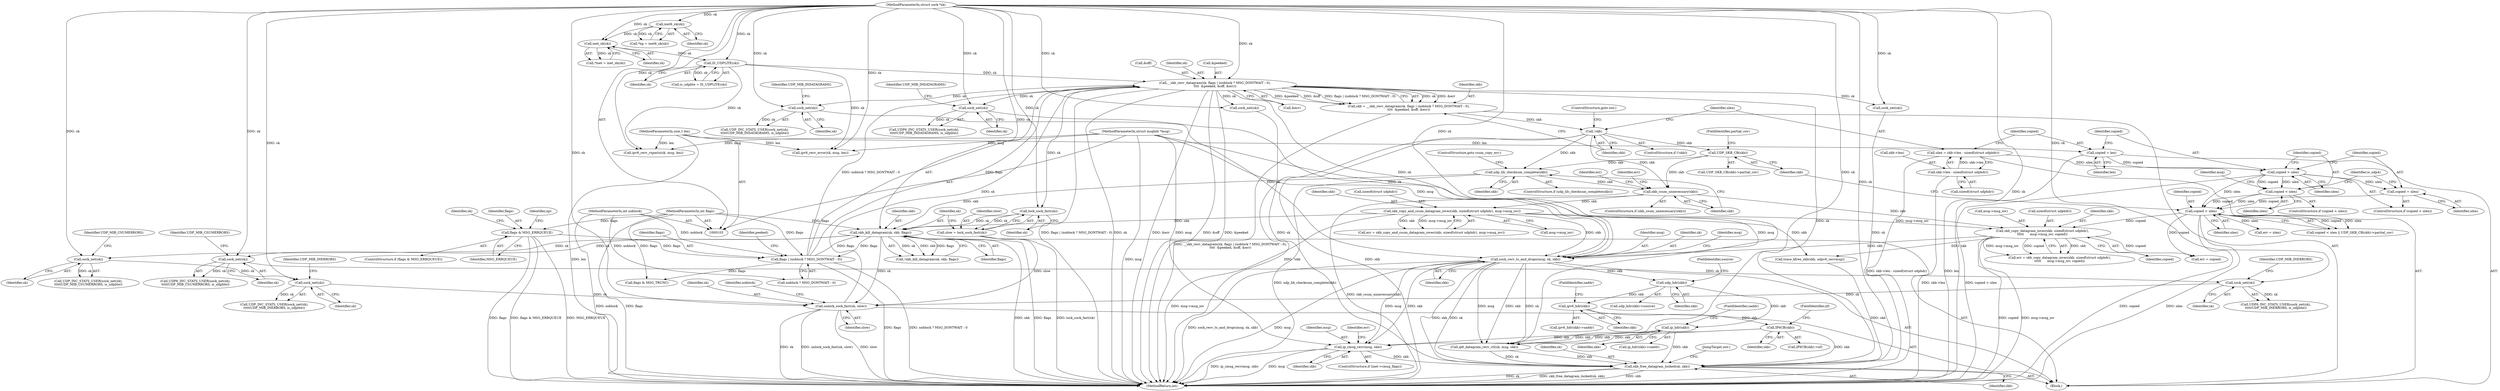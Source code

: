 digraph "0_linux_bceaa90240b6019ed73b49965eac7d167610be69_4@API" {
"1000400" [label="(Call,ip_cmsg_recv(msg, skb))"];
"1000312" [label="(Call,sock_recv_ts_and_drops(msg, sk, skb))"];
"1000106" [label="(MethodParameterIn,struct msghdr *msg)"];
"1000302" [label="(Call,sock_net(sk))"];
"1000167" [label="(Call,__skb_recv_datagram(sk, flags | (noblock ? MSG_DONTWAIT : 0),\n\t\t\t\t  &peeked, &off, &err))"];
"1000134" [label="(Call,IS_UDPLITE(sk))"];
"1000120" [label="(Call,inet_sk(sk))"];
"1000115" [label="(Call,inet6_sk(sk))"];
"1000105" [label="(MethodParameterIn,struct sock *sk)"];
"1000469" [label="(Call,unlock_sock_fast(sk, slow))"];
"1000439" [label="(Call,skb_kill_datagram(sk, skb, flags))"];
"1000435" [label="(Call,lock_sock_fast(sk))"];
"1000232" [label="(Call,udp_lib_checksum_complete(skb))"];
"1000227" [label="(Call,UDP_SKB_CB(skb))"];
"1000182" [label="(Call,!skb)"];
"1000165" [label="(Call,skb = __skb_recv_datagram(sk, flags | (noblock ? MSG_DONTWAIT : 0),\n\t\t\t\t  &peeked, &off, &err))"];
"1000252" [label="(Call,skb_copy_and_csum_datagram_iovec(skb, sizeof(struct udphdr), msg->msg_iov))"];
"1000236" [label="(Call,skb_csum_unnecessary(skb))"];
"1000169" [label="(Call,flags | (noblock ? MSG_DONTWAIT : 0))"];
"1000139" [label="(Call,flags & MSG_ERRQUEUE)"];
"1000109" [label="(MethodParameterIn,int flags)"];
"1000108" [label="(MethodParameterIn,int noblock)"];
"1000453" [label="(Call,sock_net(sk))"];
"1000448" [label="(Call,sock_net(sk))"];
"1000465" [label="(Call,sock_net(sk))"];
"1000460" [label="(Call,sock_net(sk))"];
"1000433" [label="(Call,slow = lock_sock_fast(sk))"];
"1000308" [label="(Call,sock_net(sk))"];
"1000240" [label="(Call,skb_copy_datagram_iovec(skb, sizeof(struct udphdr),\n\t\t\t\t\t      msg->msg_iov, copied))"];
"1000223" [label="(Call,copied < ulen)"];
"1000200" [label="(Call,copied = ulen)"];
"1000197" [label="(Call,copied > ulen)"];
"1000193" [label="(Call,copied = len)"];
"1000107" [label="(MethodParameterIn,size_t len)"];
"1000185" [label="(Call,ulen = skb->len - sizeof(struct udphdr))"];
"1000187" [label="(Call,skb->len - sizeof(struct udphdr))"];
"1000205" [label="(Call,copied < ulen)"];
"1000352" [label="(Call,ip_hdr(skb))"];
"1000339" [label="(Call,udp_hdr(skb))"];
"1000384" [label="(Call,IP6CB(skb))"];
"1000371" [label="(Call,ipv6_hdr(skb))"];
"1000426" [label="(Call,skb_free_datagram_locked(sk, skb))"];
"1000231" [label="(ControlStructure,if (udp_lib_checksum_complete(skb)))"];
"1000422" [label="(Call,err = ulen)"];
"1000200" [label="(Call,copied = ulen)"];
"1000242" [label="(Call,sizeof(struct udphdr))"];
"1000455" [label="(Identifier,UDP_MIB_INERRORS)"];
"1000226" [label="(Call,UDP_SKB_CB(skb)->partial_cov)"];
"1000171" [label="(Call,noblock ? MSG_DONTWAIT : 0)"];
"1000232" [label="(Call,udp_lib_checksum_complete(skb))"];
"1000339" [label="(Call,udp_hdr(skb))"];
"1000177" [label="(Call,&off)"];
"1000450" [label="(Identifier,UDP_MIB_CSUMERRORS)"];
"1000434" [label="(Identifier,slow)"];
"1000241" [label="(Identifier,skb)"];
"1000191" [label="(Call,sizeof(struct udphdr))"];
"1000426" [label="(Call,skb_free_datagram_locked(sk, skb))"];
"1000383" [label="(Call,IP6CB(skb)->iif)"];
"1000134" [label="(Call,IS_UDPLITE(sk))"];
"1000469" [label="(Call,unlock_sock_fast(sk, slow))"];
"1000402" [label="(Identifier,skb)"];
"1000290" [label="(Call,sock_net(sk))"];
"1000449" [label="(Identifier,sk)"];
"1000439" [label="(Call,skb_kill_datagram(sk, skb, flags))"];
"1000224" [label="(Identifier,copied)"];
"1000253" [label="(Identifier,skb)"];
"1000269" [label="(Call,trace_kfree_skb(skb, udpv6_recvmsg))"];
"1000318" [label="(Identifier,msg)"];
"1000341" [label="(FieldIdentifier,source)"];
"1000307" [label="(Call,UDP6_INC_STATS_USER(sock_net(sk),\n\t\t\t\t\tUDP_MIB_INDATAGRAMS, is_udplite))"];
"1000168" [label="(Identifier,sk)"];
"1000108" [label="(MethodParameterIn,int noblock)"];
"1000247" [label="(Identifier,copied)"];
"1000462" [label="(Identifier,UDP_MIB_CSUMERRORS)"];
"1000473" [label="(Identifier,noblock)"];
"1000140" [label="(Identifier,flags)"];
"1000452" [label="(Call,UDP_INC_STATS_USER(sock_net(sk),\n\t\t\t\t\tUDP_MIB_INERRORS, is_udplite))"];
"1000464" [label="(Call,UDP6_INC_STATS_USER(sock_net(sk),\n\t\t\t\t\tUDP_MIB_INERRORS, is_udplite))"];
"1000352" [label="(Call,ip_hdr(skb))"];
"1000284" [label="(Call,sock_net(sk))"];
"1000442" [label="(Identifier,flags)"];
"1000384" [label="(Call,IP6CB(skb))"];
"1000415" [label="(Call,err = copied)"];
"1000302" [label="(Call,sock_net(sk))"];
"1000195" [label="(Identifier,len)"];
"1000309" [label="(Identifier,sk)"];
"1000385" [label="(Identifier,skb)"];
"1000109" [label="(MethodParameterIn,int flags)"];
"1000448" [label="(Call,sock_net(sk))"];
"1000222" [label="(Call,copied < ulen || UDP_SKB_CB(skb)->partial_cov)"];
"1000113" [label="(Call,*np = inet6_sk(sk))"];
"1000438" [label="(Call,!skb_kill_datagram(sk, skb, flags))"];
"1000116" [label="(Identifier,sk)"];
"1000185" [label="(Call,ulen = skb->len - sizeof(struct udphdr))"];
"1000227" [label="(Call,UDP_SKB_CB(skb))"];
"1000181" [label="(ControlStructure,if (!skb))"];
"1000436" [label="(Identifier,sk)"];
"1000170" [label="(Identifier,flags)"];
"1000201" [label="(Identifier,copied)"];
"1000187" [label="(Call,skb->len - sizeof(struct udphdr))"];
"1000467" [label="(Identifier,UDP_MIB_INERRORS)"];
"1000435" [label="(Call,lock_sock_fast(sk))"];
"1000233" [label="(Identifier,skb)"];
"1000459" [label="(Call,UDP6_INC_STATS_USER(sock_net(sk),\n\t\t\t\t\tUDP_MIB_CSUMERRORS, is_udplite))"];
"1000244" [label="(Call,msg->msg_iov)"];
"1000373" [label="(FieldIdentifier,saddr)"];
"1000106" [label="(MethodParameterIn,struct msghdr *msg)"];
"1000139" [label="(Call,flags & MSG_ERRQUEUE)"];
"1000308" [label="(Call,sock_net(sk))"];
"1000202" [label="(Identifier,ulen)"];
"1000400" [label="(Call,ip_cmsg_recv(msg, skb))"];
"1000301" [label="(Call,UDP_INC_STATS_USER(sock_net(sk),\n\t\t\t\t\tUDP_MIB_INDATAGRAMS, is_udplite))"];
"1000210" [label="(Identifier,msg)"];
"1000470" [label="(Identifier,sk)"];
"1000182" [label="(Call,!skb)"];
"1000184" [label="(ControlStructure,goto out;)"];
"1000107" [label="(MethodParameterIn,size_t len)"];
"1000471" [label="(Identifier,slow)"];
"1000225" [label="(Identifier,ulen)"];
"1000206" [label="(Identifier,copied)"];
"1000372" [label="(Identifier,skb)"];
"1000183" [label="(Identifier,skb)"];
"1000223" [label="(Call,copied < ulen)"];
"1000304" [label="(Identifier,UDP_MIB_INDATAGRAMS)"];
"1000338" [label="(Call,udp_hdr(skb)->source)"];
"1000105" [label="(MethodParameterIn,struct sock *sk)"];
"1000483" [label="(MethodReturn,int)"];
"1000411" [label="(Call,ip6_datagram_recv_ctl(sk, msg, skb))"];
"1000340" [label="(Identifier,skb)"];
"1000427" [label="(Identifier,sk)"];
"1000354" [label="(FieldIdentifier,saddr)"];
"1000447" [label="(Call,UDP_INC_STATS_USER(sock_net(sk),\n\t\t\t\t\tUDP_MIB_CSUMERRORS, is_udplite))"];
"1000198" [label="(Identifier,copied)"];
"1000167" [label="(Call,__skb_recv_datagram(sk, flags | (noblock ? MSG_DONTWAIT : 0),\n\t\t\t\t  &peeked, &off, &err))"];
"1000214" [label="(Identifier,is_udp4)"];
"1000419" [label="(Call,flags & MSG_TRUNC)"];
"1000138" [label="(ControlStructure,if (flags & MSG_ERRQUEUE))"];
"1000169" [label="(Call,flags | (noblock ? MSG_DONTWAIT : 0))"];
"1000120" [label="(Call,inet_sk(sk))"];
"1000239" [label="(Identifier,err)"];
"1000166" [label="(Identifier,skb)"];
"1000186" [label="(Identifier,ulen)"];
"1000111" [label="(Block,)"];
"1000401" [label="(Identifier,msg)"];
"1000454" [label="(Identifier,sk)"];
"1000236" [label="(Call,skb_csum_unnecessary(skb))"];
"1000207" [label="(Identifier,ulen)"];
"1000160" [label="(Call,ipv6_recv_rxpmtu(sk, msg, len))"];
"1000250" [label="(Call,err = skb_copy_and_csum_datagram_iovec(skb, sizeof(struct udphdr), msg->msg_iov))"];
"1000460" [label="(Call,sock_net(sk))"];
"1000197" [label="(Call,copied > ulen)"];
"1000199" [label="(Identifier,ulen)"];
"1000429" [label="(JumpTarget,out:)"];
"1000351" [label="(Call,ip_hdr(skb)->saddr)"];
"1000115" [label="(Call,inet6_sk(sk))"];
"1000370" [label="(Call,ipv6_hdr(skb)->saddr)"];
"1000252" [label="(Call,skb_copy_and_csum_datagram_iovec(skb, sizeof(struct udphdr), msg->msg_iov))"];
"1000396" [label="(ControlStructure,if (inet->cmsg_flags))"];
"1000141" [label="(Identifier,MSG_ERRQUEUE)"];
"1000204" [label="(ControlStructure,if (copied < ulen))"];
"1000371" [label="(Call,ipv6_hdr(skb))"];
"1000234" [label="(ControlStructure,goto csum_copy_err;)"];
"1000303" [label="(Identifier,sk)"];
"1000228" [label="(Identifier,skb)"];
"1000150" [label="(Identifier,np)"];
"1000461" [label="(Identifier,sk)"];
"1000165" [label="(Call,skb = __skb_recv_datagram(sk, flags | (noblock ? MSG_DONTWAIT : 0),\n\t\t\t\t  &peeked, &off, &err))"];
"1000312" [label="(Call,sock_recv_ts_and_drops(msg, sk, skb))"];
"1000205" [label="(Call,copied < ulen)"];
"1000194" [label="(Identifier,copied)"];
"1000386" [label="(FieldIdentifier,iif)"];
"1000135" [label="(Identifier,sk)"];
"1000176" [label="(Identifier,peeked)"];
"1000453" [label="(Call,sock_net(sk))"];
"1000143" [label="(Call,ipv6_recv_error(sk, msg, len))"];
"1000179" [label="(Call,&err)"];
"1000229" [label="(FieldIdentifier,partial_cov)"];
"1000256" [label="(Call,msg->msg_iov)"];
"1000235" [label="(ControlStructure,if (skb_csum_unnecessary(skb)))"];
"1000466" [label="(Identifier,sk)"];
"1000254" [label="(Call,sizeof(struct udphdr))"];
"1000240" [label="(Call,skb_copy_datagram_iovec(skb, sizeof(struct udphdr),\n\t\t\t\t\t      msg->msg_iov, copied))"];
"1000433" [label="(Call,slow = lock_sock_fast(sk))"];
"1000441" [label="(Identifier,skb)"];
"1000121" [label="(Identifier,sk)"];
"1000313" [label="(Identifier,msg)"];
"1000196" [label="(ControlStructure,if (copied > ulen))"];
"1000237" [label="(Identifier,skb)"];
"1000353" [label="(Identifier,skb)"];
"1000175" [label="(Call,&peeked)"];
"1000188" [label="(Call,skb->len)"];
"1000315" [label="(Identifier,skb)"];
"1000238" [label="(Call,err = skb_copy_datagram_iovec(skb, sizeof(struct udphdr),\n\t\t\t\t\t      msg->msg_iov, copied))"];
"1000416" [label="(Identifier,err)"];
"1000193" [label="(Call,copied = len)"];
"1000440" [label="(Identifier,sk)"];
"1000251" [label="(Identifier,err)"];
"1000428" [label="(Identifier,skb)"];
"1000314" [label="(Identifier,sk)"];
"1000310" [label="(Identifier,UDP_MIB_INDATAGRAMS)"];
"1000144" [label="(Identifier,sk)"];
"1000118" [label="(Call,*inet = inet_sk(sk))"];
"1000465" [label="(Call,sock_net(sk))"];
"1000132" [label="(Call,is_udplite = IS_UDPLITE(sk))"];
"1000400" -> "1000396"  [label="AST: "];
"1000400" -> "1000402"  [label="CFG: "];
"1000401" -> "1000400"  [label="AST: "];
"1000402" -> "1000400"  [label="AST: "];
"1000416" -> "1000400"  [label="CFG: "];
"1000400" -> "1000483"  [label="DDG: msg"];
"1000400" -> "1000483"  [label="DDG: ip_cmsg_recv(msg, skb)"];
"1000312" -> "1000400"  [label="DDG: msg"];
"1000312" -> "1000400"  [label="DDG: skb"];
"1000106" -> "1000400"  [label="DDG: msg"];
"1000352" -> "1000400"  [label="DDG: skb"];
"1000384" -> "1000400"  [label="DDG: skb"];
"1000400" -> "1000426"  [label="DDG: skb"];
"1000312" -> "1000111"  [label="AST: "];
"1000312" -> "1000315"  [label="CFG: "];
"1000313" -> "1000312"  [label="AST: "];
"1000314" -> "1000312"  [label="AST: "];
"1000315" -> "1000312"  [label="AST: "];
"1000318" -> "1000312"  [label="CFG: "];
"1000312" -> "1000483"  [label="DDG: sock_recv_ts_and_drops(msg, sk, skb)"];
"1000312" -> "1000483"  [label="DDG: msg"];
"1000106" -> "1000312"  [label="DDG: msg"];
"1000302" -> "1000312"  [label="DDG: sk"];
"1000167" -> "1000312"  [label="DDG: sk"];
"1000308" -> "1000312"  [label="DDG: sk"];
"1000105" -> "1000312"  [label="DDG: sk"];
"1000252" -> "1000312"  [label="DDG: skb"];
"1000240" -> "1000312"  [label="DDG: skb"];
"1000312" -> "1000339"  [label="DDG: skb"];
"1000312" -> "1000411"  [label="DDG: sk"];
"1000312" -> "1000411"  [label="DDG: msg"];
"1000312" -> "1000411"  [label="DDG: skb"];
"1000312" -> "1000426"  [label="DDG: sk"];
"1000312" -> "1000426"  [label="DDG: skb"];
"1000106" -> "1000103"  [label="AST: "];
"1000106" -> "1000483"  [label="DDG: msg"];
"1000106" -> "1000143"  [label="DDG: msg"];
"1000106" -> "1000160"  [label="DDG: msg"];
"1000106" -> "1000411"  [label="DDG: msg"];
"1000302" -> "1000301"  [label="AST: "];
"1000302" -> "1000303"  [label="CFG: "];
"1000303" -> "1000302"  [label="AST: "];
"1000304" -> "1000302"  [label="CFG: "];
"1000302" -> "1000301"  [label="DDG: sk"];
"1000167" -> "1000302"  [label="DDG: sk"];
"1000105" -> "1000302"  [label="DDG: sk"];
"1000167" -> "1000165"  [label="AST: "];
"1000167" -> "1000179"  [label="CFG: "];
"1000168" -> "1000167"  [label="AST: "];
"1000169" -> "1000167"  [label="AST: "];
"1000175" -> "1000167"  [label="AST: "];
"1000177" -> "1000167"  [label="AST: "];
"1000179" -> "1000167"  [label="AST: "];
"1000165" -> "1000167"  [label="CFG: "];
"1000167" -> "1000483"  [label="DDG: sk"];
"1000167" -> "1000483"  [label="DDG: flags | (noblock ? MSG_DONTWAIT : 0)"];
"1000167" -> "1000483"  [label="DDG: &err"];
"1000167" -> "1000483"  [label="DDG: &off"];
"1000167" -> "1000483"  [label="DDG: &peeked"];
"1000167" -> "1000165"  [label="DDG: sk"];
"1000167" -> "1000165"  [label="DDG: &err"];
"1000167" -> "1000165"  [label="DDG: &peeked"];
"1000167" -> "1000165"  [label="DDG: &off"];
"1000167" -> "1000165"  [label="DDG: flags | (noblock ? MSG_DONTWAIT : 0)"];
"1000134" -> "1000167"  [label="DDG: sk"];
"1000469" -> "1000167"  [label="DDG: sk"];
"1000105" -> "1000167"  [label="DDG: sk"];
"1000169" -> "1000167"  [label="DDG: flags"];
"1000169" -> "1000167"  [label="DDG: noblock ? MSG_DONTWAIT : 0"];
"1000167" -> "1000284"  [label="DDG: sk"];
"1000167" -> "1000290"  [label="DDG: sk"];
"1000167" -> "1000308"  [label="DDG: sk"];
"1000167" -> "1000426"  [label="DDG: sk"];
"1000167" -> "1000435"  [label="DDG: sk"];
"1000134" -> "1000132"  [label="AST: "];
"1000134" -> "1000135"  [label="CFG: "];
"1000135" -> "1000134"  [label="AST: "];
"1000132" -> "1000134"  [label="CFG: "];
"1000134" -> "1000132"  [label="DDG: sk"];
"1000120" -> "1000134"  [label="DDG: sk"];
"1000105" -> "1000134"  [label="DDG: sk"];
"1000134" -> "1000143"  [label="DDG: sk"];
"1000134" -> "1000160"  [label="DDG: sk"];
"1000120" -> "1000118"  [label="AST: "];
"1000120" -> "1000121"  [label="CFG: "];
"1000121" -> "1000120"  [label="AST: "];
"1000118" -> "1000120"  [label="CFG: "];
"1000120" -> "1000118"  [label="DDG: sk"];
"1000115" -> "1000120"  [label="DDG: sk"];
"1000105" -> "1000120"  [label="DDG: sk"];
"1000115" -> "1000113"  [label="AST: "];
"1000115" -> "1000116"  [label="CFG: "];
"1000116" -> "1000115"  [label="AST: "];
"1000113" -> "1000115"  [label="CFG: "];
"1000115" -> "1000113"  [label="DDG: sk"];
"1000105" -> "1000115"  [label="DDG: sk"];
"1000105" -> "1000103"  [label="AST: "];
"1000105" -> "1000483"  [label="DDG: sk"];
"1000105" -> "1000143"  [label="DDG: sk"];
"1000105" -> "1000160"  [label="DDG: sk"];
"1000105" -> "1000284"  [label="DDG: sk"];
"1000105" -> "1000290"  [label="DDG: sk"];
"1000105" -> "1000308"  [label="DDG: sk"];
"1000105" -> "1000411"  [label="DDG: sk"];
"1000105" -> "1000426"  [label="DDG: sk"];
"1000105" -> "1000435"  [label="DDG: sk"];
"1000105" -> "1000439"  [label="DDG: sk"];
"1000105" -> "1000448"  [label="DDG: sk"];
"1000105" -> "1000453"  [label="DDG: sk"];
"1000105" -> "1000460"  [label="DDG: sk"];
"1000105" -> "1000465"  [label="DDG: sk"];
"1000105" -> "1000469"  [label="DDG: sk"];
"1000469" -> "1000111"  [label="AST: "];
"1000469" -> "1000471"  [label="CFG: "];
"1000470" -> "1000469"  [label="AST: "];
"1000471" -> "1000469"  [label="AST: "];
"1000473" -> "1000469"  [label="CFG: "];
"1000469" -> "1000483"  [label="DDG: unlock_sock_fast(sk, slow)"];
"1000469" -> "1000483"  [label="DDG: slow"];
"1000469" -> "1000483"  [label="DDG: sk"];
"1000439" -> "1000469"  [label="DDG: sk"];
"1000453" -> "1000469"  [label="DDG: sk"];
"1000465" -> "1000469"  [label="DDG: sk"];
"1000433" -> "1000469"  [label="DDG: slow"];
"1000439" -> "1000438"  [label="AST: "];
"1000439" -> "1000442"  [label="CFG: "];
"1000440" -> "1000439"  [label="AST: "];
"1000441" -> "1000439"  [label="AST: "];
"1000442" -> "1000439"  [label="AST: "];
"1000438" -> "1000439"  [label="CFG: "];
"1000439" -> "1000483"  [label="DDG: flags"];
"1000439" -> "1000483"  [label="DDG: skb"];
"1000439" -> "1000169"  [label="DDG: flags"];
"1000439" -> "1000438"  [label="DDG: sk"];
"1000439" -> "1000438"  [label="DDG: skb"];
"1000439" -> "1000438"  [label="DDG: flags"];
"1000435" -> "1000439"  [label="DDG: sk"];
"1000232" -> "1000439"  [label="DDG: skb"];
"1000252" -> "1000439"  [label="DDG: skb"];
"1000169" -> "1000439"  [label="DDG: flags"];
"1000109" -> "1000439"  [label="DDG: flags"];
"1000439" -> "1000448"  [label="DDG: sk"];
"1000439" -> "1000460"  [label="DDG: sk"];
"1000435" -> "1000433"  [label="AST: "];
"1000435" -> "1000436"  [label="CFG: "];
"1000436" -> "1000435"  [label="AST: "];
"1000433" -> "1000435"  [label="CFG: "];
"1000435" -> "1000433"  [label="DDG: sk"];
"1000232" -> "1000231"  [label="AST: "];
"1000232" -> "1000233"  [label="CFG: "];
"1000233" -> "1000232"  [label="AST: "];
"1000234" -> "1000232"  [label="CFG: "];
"1000237" -> "1000232"  [label="CFG: "];
"1000232" -> "1000483"  [label="DDG: udp_lib_checksum_complete(skb)"];
"1000227" -> "1000232"  [label="DDG: skb"];
"1000182" -> "1000232"  [label="DDG: skb"];
"1000232" -> "1000236"  [label="DDG: skb"];
"1000227" -> "1000226"  [label="AST: "];
"1000227" -> "1000228"  [label="CFG: "];
"1000228" -> "1000227"  [label="AST: "];
"1000229" -> "1000227"  [label="CFG: "];
"1000182" -> "1000227"  [label="DDG: skb"];
"1000227" -> "1000236"  [label="DDG: skb"];
"1000182" -> "1000181"  [label="AST: "];
"1000182" -> "1000183"  [label="CFG: "];
"1000183" -> "1000182"  [label="AST: "];
"1000184" -> "1000182"  [label="CFG: "];
"1000186" -> "1000182"  [label="CFG: "];
"1000182" -> "1000483"  [label="DDG: !skb"];
"1000182" -> "1000483"  [label="DDG: skb"];
"1000165" -> "1000182"  [label="DDG: skb"];
"1000182" -> "1000236"  [label="DDG: skb"];
"1000165" -> "1000111"  [label="AST: "];
"1000166" -> "1000165"  [label="AST: "];
"1000183" -> "1000165"  [label="CFG: "];
"1000165" -> "1000483"  [label="DDG: __skb_recv_datagram(sk, flags | (noblock ? MSG_DONTWAIT : 0),\n\t\t\t\t  &peeked, &off, &err)"];
"1000252" -> "1000250"  [label="AST: "];
"1000252" -> "1000256"  [label="CFG: "];
"1000253" -> "1000252"  [label="AST: "];
"1000254" -> "1000252"  [label="AST: "];
"1000256" -> "1000252"  [label="AST: "];
"1000250" -> "1000252"  [label="CFG: "];
"1000252" -> "1000483"  [label="DDG: msg->msg_iov"];
"1000252" -> "1000240"  [label="DDG: msg->msg_iov"];
"1000252" -> "1000250"  [label="DDG: skb"];
"1000252" -> "1000250"  [label="DDG: msg->msg_iov"];
"1000236" -> "1000252"  [label="DDG: skb"];
"1000252" -> "1000269"  [label="DDG: skb"];
"1000236" -> "1000235"  [label="AST: "];
"1000236" -> "1000237"  [label="CFG: "];
"1000237" -> "1000236"  [label="AST: "];
"1000239" -> "1000236"  [label="CFG: "];
"1000251" -> "1000236"  [label="CFG: "];
"1000236" -> "1000483"  [label="DDG: skb_csum_unnecessary(skb)"];
"1000236" -> "1000240"  [label="DDG: skb"];
"1000169" -> "1000171"  [label="CFG: "];
"1000170" -> "1000169"  [label="AST: "];
"1000171" -> "1000169"  [label="AST: "];
"1000176" -> "1000169"  [label="CFG: "];
"1000169" -> "1000483"  [label="DDG: noblock ? MSG_DONTWAIT : 0"];
"1000169" -> "1000483"  [label="DDG: flags"];
"1000139" -> "1000169"  [label="DDG: flags"];
"1000109" -> "1000169"  [label="DDG: flags"];
"1000108" -> "1000169"  [label="DDG: noblock"];
"1000169" -> "1000419"  [label="DDG: flags"];
"1000139" -> "1000138"  [label="AST: "];
"1000139" -> "1000141"  [label="CFG: "];
"1000140" -> "1000139"  [label="AST: "];
"1000141" -> "1000139"  [label="AST: "];
"1000144" -> "1000139"  [label="CFG: "];
"1000150" -> "1000139"  [label="CFG: "];
"1000139" -> "1000483"  [label="DDG: flags & MSG_ERRQUEUE"];
"1000139" -> "1000483"  [label="DDG: MSG_ERRQUEUE"];
"1000139" -> "1000483"  [label="DDG: flags"];
"1000109" -> "1000139"  [label="DDG: flags"];
"1000109" -> "1000103"  [label="AST: "];
"1000109" -> "1000483"  [label="DDG: flags"];
"1000109" -> "1000419"  [label="DDG: flags"];
"1000108" -> "1000103"  [label="AST: "];
"1000108" -> "1000483"  [label="DDG: noblock"];
"1000108" -> "1000171"  [label="DDG: noblock"];
"1000453" -> "1000452"  [label="AST: "];
"1000453" -> "1000454"  [label="CFG: "];
"1000454" -> "1000453"  [label="AST: "];
"1000455" -> "1000453"  [label="CFG: "];
"1000453" -> "1000452"  [label="DDG: sk"];
"1000448" -> "1000453"  [label="DDG: sk"];
"1000448" -> "1000447"  [label="AST: "];
"1000448" -> "1000449"  [label="CFG: "];
"1000449" -> "1000448"  [label="AST: "];
"1000450" -> "1000448"  [label="CFG: "];
"1000448" -> "1000447"  [label="DDG: sk"];
"1000465" -> "1000464"  [label="AST: "];
"1000465" -> "1000466"  [label="CFG: "];
"1000466" -> "1000465"  [label="AST: "];
"1000467" -> "1000465"  [label="CFG: "];
"1000465" -> "1000464"  [label="DDG: sk"];
"1000460" -> "1000465"  [label="DDG: sk"];
"1000460" -> "1000459"  [label="AST: "];
"1000460" -> "1000461"  [label="CFG: "];
"1000461" -> "1000460"  [label="AST: "];
"1000462" -> "1000460"  [label="CFG: "];
"1000460" -> "1000459"  [label="DDG: sk"];
"1000433" -> "1000111"  [label="AST: "];
"1000434" -> "1000433"  [label="AST: "];
"1000440" -> "1000433"  [label="CFG: "];
"1000433" -> "1000483"  [label="DDG: lock_sock_fast(sk)"];
"1000308" -> "1000307"  [label="AST: "];
"1000308" -> "1000309"  [label="CFG: "];
"1000309" -> "1000308"  [label="AST: "];
"1000310" -> "1000308"  [label="CFG: "];
"1000308" -> "1000307"  [label="DDG: sk"];
"1000240" -> "1000238"  [label="AST: "];
"1000240" -> "1000247"  [label="CFG: "];
"1000241" -> "1000240"  [label="AST: "];
"1000242" -> "1000240"  [label="AST: "];
"1000244" -> "1000240"  [label="AST: "];
"1000247" -> "1000240"  [label="AST: "];
"1000238" -> "1000240"  [label="CFG: "];
"1000240" -> "1000483"  [label="DDG: msg->msg_iov"];
"1000240" -> "1000483"  [label="DDG: copied"];
"1000240" -> "1000238"  [label="DDG: skb"];
"1000240" -> "1000238"  [label="DDG: msg->msg_iov"];
"1000240" -> "1000238"  [label="DDG: copied"];
"1000223" -> "1000240"  [label="DDG: copied"];
"1000240" -> "1000269"  [label="DDG: skb"];
"1000240" -> "1000415"  [label="DDG: copied"];
"1000223" -> "1000222"  [label="AST: "];
"1000223" -> "1000225"  [label="CFG: "];
"1000224" -> "1000223"  [label="AST: "];
"1000225" -> "1000223"  [label="AST: "];
"1000228" -> "1000223"  [label="CFG: "];
"1000222" -> "1000223"  [label="CFG: "];
"1000223" -> "1000483"  [label="DDG: ulen"];
"1000223" -> "1000483"  [label="DDG: copied"];
"1000223" -> "1000222"  [label="DDG: copied"];
"1000223" -> "1000222"  [label="DDG: ulen"];
"1000200" -> "1000223"  [label="DDG: copied"];
"1000205" -> "1000223"  [label="DDG: copied"];
"1000205" -> "1000223"  [label="DDG: ulen"];
"1000197" -> "1000223"  [label="DDG: ulen"];
"1000223" -> "1000415"  [label="DDG: copied"];
"1000223" -> "1000422"  [label="DDG: ulen"];
"1000200" -> "1000196"  [label="AST: "];
"1000200" -> "1000202"  [label="CFG: "];
"1000201" -> "1000200"  [label="AST: "];
"1000202" -> "1000200"  [label="AST: "];
"1000214" -> "1000200"  [label="CFG: "];
"1000197" -> "1000200"  [label="DDG: ulen"];
"1000197" -> "1000196"  [label="AST: "];
"1000197" -> "1000199"  [label="CFG: "];
"1000198" -> "1000197"  [label="AST: "];
"1000199" -> "1000197"  [label="AST: "];
"1000201" -> "1000197"  [label="CFG: "];
"1000206" -> "1000197"  [label="CFG: "];
"1000197" -> "1000483"  [label="DDG: copied > ulen"];
"1000193" -> "1000197"  [label="DDG: copied"];
"1000185" -> "1000197"  [label="DDG: ulen"];
"1000197" -> "1000205"  [label="DDG: copied"];
"1000197" -> "1000205"  [label="DDG: ulen"];
"1000193" -> "1000111"  [label="AST: "];
"1000193" -> "1000195"  [label="CFG: "];
"1000194" -> "1000193"  [label="AST: "];
"1000195" -> "1000193"  [label="AST: "];
"1000198" -> "1000193"  [label="CFG: "];
"1000193" -> "1000483"  [label="DDG: len"];
"1000107" -> "1000193"  [label="DDG: len"];
"1000107" -> "1000103"  [label="AST: "];
"1000107" -> "1000483"  [label="DDG: len"];
"1000107" -> "1000143"  [label="DDG: len"];
"1000107" -> "1000160"  [label="DDG: len"];
"1000185" -> "1000111"  [label="AST: "];
"1000185" -> "1000187"  [label="CFG: "];
"1000186" -> "1000185"  [label="AST: "];
"1000187" -> "1000185"  [label="AST: "];
"1000194" -> "1000185"  [label="CFG: "];
"1000185" -> "1000483"  [label="DDG: skb->len - sizeof(struct udphdr)"];
"1000187" -> "1000185"  [label="DDG: skb->len"];
"1000187" -> "1000191"  [label="CFG: "];
"1000188" -> "1000187"  [label="AST: "];
"1000191" -> "1000187"  [label="AST: "];
"1000187" -> "1000483"  [label="DDG: skb->len"];
"1000205" -> "1000204"  [label="AST: "];
"1000205" -> "1000207"  [label="CFG: "];
"1000206" -> "1000205"  [label="AST: "];
"1000207" -> "1000205"  [label="AST: "];
"1000210" -> "1000205"  [label="CFG: "];
"1000214" -> "1000205"  [label="CFG: "];
"1000352" -> "1000351"  [label="AST: "];
"1000352" -> "1000353"  [label="CFG: "];
"1000353" -> "1000352"  [label="AST: "];
"1000354" -> "1000352"  [label="CFG: "];
"1000339" -> "1000352"  [label="DDG: skb"];
"1000352" -> "1000411"  [label="DDG: skb"];
"1000352" -> "1000426"  [label="DDG: skb"];
"1000339" -> "1000338"  [label="AST: "];
"1000339" -> "1000340"  [label="CFG: "];
"1000340" -> "1000339"  [label="AST: "];
"1000341" -> "1000339"  [label="CFG: "];
"1000339" -> "1000371"  [label="DDG: skb"];
"1000384" -> "1000383"  [label="AST: "];
"1000384" -> "1000385"  [label="CFG: "];
"1000385" -> "1000384"  [label="AST: "];
"1000386" -> "1000384"  [label="CFG: "];
"1000371" -> "1000384"  [label="DDG: skb"];
"1000384" -> "1000411"  [label="DDG: skb"];
"1000384" -> "1000426"  [label="DDG: skb"];
"1000371" -> "1000370"  [label="AST: "];
"1000371" -> "1000372"  [label="CFG: "];
"1000372" -> "1000371"  [label="AST: "];
"1000373" -> "1000371"  [label="CFG: "];
"1000426" -> "1000111"  [label="AST: "];
"1000426" -> "1000428"  [label="CFG: "];
"1000427" -> "1000426"  [label="AST: "];
"1000428" -> "1000426"  [label="AST: "];
"1000429" -> "1000426"  [label="CFG: "];
"1000426" -> "1000483"  [label="DDG: skb"];
"1000426" -> "1000483"  [label="DDG: sk"];
"1000426" -> "1000483"  [label="DDG: skb_free_datagram_locked(sk, skb)"];
"1000284" -> "1000426"  [label="DDG: sk"];
"1000411" -> "1000426"  [label="DDG: sk"];
"1000411" -> "1000426"  [label="DDG: skb"];
"1000290" -> "1000426"  [label="DDG: sk"];
"1000269" -> "1000426"  [label="DDG: skb"];
}
